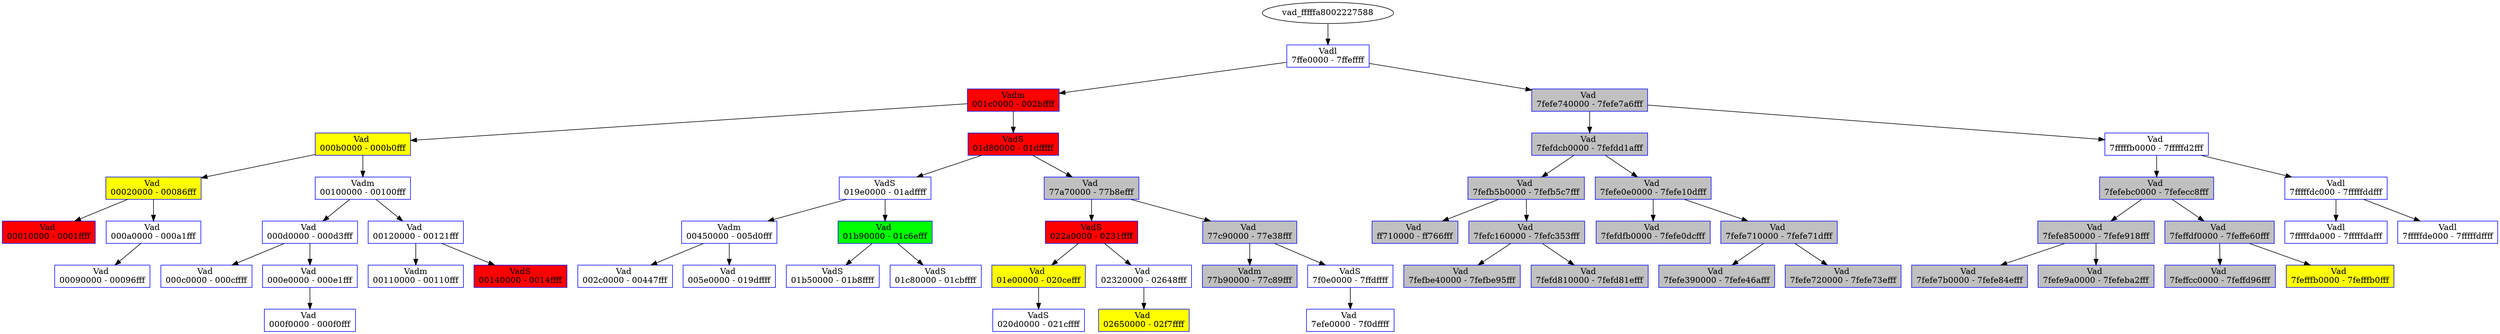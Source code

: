/* Pid:   2692 */
digraph processtree {
graph [rankdir = "TB"];
vad_fffffa8002227588 -> vad_fffffa800226d860
vad_fffffa800226d860 [label = "{ Vadl\n7ffe0000 - 7ffeffff }"shape = "record" color = "blue" style = "filled" fillcolor = "white"];
vad_fffffa800226d860 -> vad_fffffa8001ed05a0
vad_fffffa8001ed05a0 [label = "{ Vadm\n001c0000 - 002bffff }"shape = "record" color = "blue" style = "filled" fillcolor = "red"];
vad_fffffa8001ed05a0 -> vad_fffffa800226bc20
vad_fffffa800226bc20 [label = "{ Vad \n000b0000 - 000b0fff }"shape = "record" color = "blue" style = "filled" fillcolor = "yellow"];
vad_fffffa800226bc20 -> vad_fffffa800224eb90
vad_fffffa800224eb90 [label = "{ Vad \n00020000 - 00086fff }"shape = "record" color = "blue" style = "filled" fillcolor = "yellow"];
vad_fffffa800224eb90 -> vad_fffffa800222ba40
vad_fffffa800222ba40 [label = "{ Vad \n00010000 - 0001ffff }"shape = "record" color = "blue" style = "filled" fillcolor = "red"];
vad_fffffa800224eb90 -> vad_fffffa800222c0b0
vad_fffffa800222c0b0 [label = "{ Vad \n000a0000 - 000a1fff }"shape = "record" color = "blue" style = "filled" fillcolor = "white"];
vad_fffffa800222c0b0 -> vad_fffffa800224f010
vad_fffffa800224f010 [label = "{ Vad \n00090000 - 00096fff }"shape = "record" color = "blue" style = "filled" fillcolor = "white"];
vad_fffffa800226bc20 -> vad_fffffa8001f28220
vad_fffffa8001f28220 [label = "{ Vadm\n00100000 - 00100fff }"shape = "record" color = "blue" style = "filled" fillcolor = "white"];
vad_fffffa8001f28220 -> vad_fffffa8002272dd0
vad_fffffa8002272dd0 [label = "{ Vad \n000d0000 - 000d3fff }"shape = "record" color = "blue" style = "filled" fillcolor = "white"];
vad_fffffa8002272dd0 -> vad_fffffa800224b5d0
vad_fffffa800224b5d0 [label = "{ Vad \n000c0000 - 000cffff }"shape = "record" color = "blue" style = "filled" fillcolor = "white"];
vad_fffffa8002272dd0 -> vad_fffffa8001f5f3f0
vad_fffffa8001f5f3f0 [label = "{ Vad \n000e0000 - 000e1fff }"shape = "record" color = "blue" style = "filled" fillcolor = "white"];
vad_fffffa8001f5f3f0 -> vad_fffffa8001c6b990
vad_fffffa8001c6b990 [label = "{ Vad \n000f0000 - 000f0fff }"shape = "record" color = "blue" style = "filled" fillcolor = "white"];
vad_fffffa8001f28220 -> vad_fffffa800225eef0
vad_fffffa800225eef0 [label = "{ Vad \n00120000 - 00121fff }"shape = "record" color = "blue" style = "filled" fillcolor = "white"];
vad_fffffa800225eef0 -> vad_fffffa8002267b10
vad_fffffa8002267b10 [label = "{ Vadm\n00110000 - 00110fff }"shape = "record" color = "blue" style = "filled" fillcolor = "white"];
vad_fffffa800225eef0 -> vad_fffffa80021790d0
vad_fffffa80021790d0 [label = "{ VadS\n00140000 - 0014ffff }"shape = "record" color = "blue" style = "filled" fillcolor = "red"];
vad_fffffa8001ed05a0 -> vad_fffffa8001f76a30
vad_fffffa8001f76a30 [label = "{ VadS\n01d80000 - 01dfffff }"shape = "record" color = "blue" style = "filled" fillcolor = "red"];
vad_fffffa8001f76a30 -> vad_fffffa8002254d40
vad_fffffa8002254d40 [label = "{ VadS\n019e0000 - 01adffff }"shape = "record" color = "blue" style = "filled" fillcolor = "white"];
vad_fffffa8002254d40 -> vad_fffffa8001ca5910
vad_fffffa8001ca5910 [label = "{ Vadm\n00450000 - 005d0fff }"shape = "record" color = "blue" style = "filled" fillcolor = "white"];
vad_fffffa8001ca5910 -> vad_fffffa80022133e0
vad_fffffa80022133e0 [label = "{ Vad \n002c0000 - 00447fff }"shape = "record" color = "blue" style = "filled" fillcolor = "white"];
vad_fffffa8001ca5910 -> vad_fffffa80022354f0
vad_fffffa80022354f0 [label = "{ Vad \n005e0000 - 019dffff }"shape = "record" color = "blue" style = "filled" fillcolor = "white"];
vad_fffffa8002254d40 -> vad_fffffa8002268d70
vad_fffffa8002268d70 [label = "{ Vad \n01b90000 - 01c6efff }"shape = "record" color = "blue" style = "filled" fillcolor = "green"];
vad_fffffa8002268d70 -> vad_fffffa8002266800
vad_fffffa8002266800 [label = "{ VadS\n01b50000 - 01b8ffff }"shape = "record" color = "blue" style = "filled" fillcolor = "white"];
vad_fffffa8002268d70 -> vad_fffffa8002228170
vad_fffffa8002228170 [label = "{ VadS\n01c80000 - 01cbffff }"shape = "record" color = "blue" style = "filled" fillcolor = "white"];
vad_fffffa8001f76a30 -> vad_fffffa80021a12a0
vad_fffffa80021a12a0 [label = "{ Vad \n77a70000 - 77b8efff }"shape = "record" color = "blue" style = "filled" fillcolor = "gray"];
vad_fffffa80021a12a0 -> vad_fffffa80022aaa60
vad_fffffa80022aaa60 [label = "{ VadS\n022a0000 - 0231ffff }"shape = "record" color = "blue" style = "filled" fillcolor = "red"];
vad_fffffa80022aaa60 -> vad_fffffa8002261210
vad_fffffa8002261210 [label = "{ Vad \n01e00000 - 020cefff }"shape = "record" color = "blue" style = "filled" fillcolor = "yellow"];
vad_fffffa8002261210 -> vad_fffffa80020ee270
vad_fffffa80020ee270 [label = "{ VadS\n020d0000 - 021cffff }"shape = "record" color = "blue" style = "filled" fillcolor = "white"];
vad_fffffa80022aaa60 -> vad_fffffa800225e150
vad_fffffa800225e150 [label = "{ Vad \n02320000 - 02648fff }"shape = "record" color = "blue" style = "filled" fillcolor = "white"];
vad_fffffa800225e150 -> vad_fffffa80022604c0
vad_fffffa80022604c0 [label = "{ Vad \n02650000 - 02f7ffff }"shape = "record" color = "blue" style = "filled" fillcolor = "yellow"];
vad_fffffa80021a12a0 -> vad_fffffa800222ce60
vad_fffffa800222ce60 [label = "{ Vad \n77c90000 - 77e38fff }"shape = "record" color = "blue" style = "filled" fillcolor = "gray"];
vad_fffffa800222ce60 -> vad_fffffa8001e3ea60
vad_fffffa8001e3ea60 [label = "{ Vadm\n77b90000 - 77c89fff }"shape = "record" color = "blue" style = "filled" fillcolor = "gray"];
vad_fffffa800222ce60 -> vad_fffffa80021e4e40
vad_fffffa80021e4e40 [label = "{ VadS\n7f0e0000 - 7ffdffff }"shape = "record" color = "blue" style = "filled" fillcolor = "white"];
vad_fffffa80021e4e40 -> vad_fffffa800224eb00
vad_fffffa800224eb00 [label = "{ Vad \n7efe0000 - 7f0dffff }"shape = "record" color = "blue" style = "filled" fillcolor = "white"];
vad_fffffa800226d860 -> vad_fffffa80022283a0
vad_fffffa80022283a0 [label = "{ Vad \n7fefe740000 - 7fefe7a6fff }"shape = "record" color = "blue" style = "filled" fillcolor = "gray"];
vad_fffffa80022283a0 -> vad_fffffa8002235a70
vad_fffffa8002235a70 [label = "{ Vad \n7fefdcb0000 - 7fefdd1afff }"shape = "record" color = "blue" style = "filled" fillcolor = "gray"];
vad_fffffa8002235a70 -> vad_fffffa8001f08c50
vad_fffffa8001f08c50 [label = "{ Vad \n7fefb5b0000 - 7fefb5c7fff }"shape = "record" color = "blue" style = "filled" fillcolor = "gray"];
vad_fffffa8001f08c50 -> vad_fffffa8002229760
vad_fffffa8002229760 [label = "{ Vad \nff710000 - ff766fff }"shape = "record" color = "blue" style = "filled" fillcolor = "gray"];
vad_fffffa8001f08c50 -> vad_fffffa8002270b70
vad_fffffa8002270b70 [label = "{ Vad \n7fefc160000 - 7fefc353fff }"shape = "record" color = "blue" style = "filled" fillcolor = "gray"];
vad_fffffa8002270b70 -> vad_fffffa800226bcb0
vad_fffffa800226bcb0 [label = "{ Vad \n7fefbe40000 - 7fefbe95fff }"shape = "record" color = "blue" style = "filled" fillcolor = "gray"];
vad_fffffa8002270b70 -> vad_fffffa8001ff2cc0
vad_fffffa8001ff2cc0 [label = "{ Vad \n7fefd810000 - 7fefd81efff }"shape = "record" color = "blue" style = "filled" fillcolor = "gray"];
vad_fffffa8002235a70 -> vad_fffffa800222ab90
vad_fffffa800222ab90 [label = "{ Vad \n7fefe0e0000 - 7fefe10dfff }"shape = "record" color = "blue" style = "filled" fillcolor = "gray"];
vad_fffffa800222ab90 -> vad_fffffa800224f0c0
vad_fffffa800224f0c0 [label = "{ Vad \n7fefdfb0000 - 7fefe0dcfff }"shape = "record" color = "blue" style = "filled" fillcolor = "gray"];
vad_fffffa800222ab90 -> vad_fffffa80021d2e80
vad_fffffa80021d2e80 [label = "{ Vad \n7fefe710000 - 7fefe71dfff }"shape = "record" color = "blue" style = "filled" fillcolor = "gray"];
vad_fffffa80021d2e80 -> vad_fffffa8002254620
vad_fffffa8002254620 [label = "{ Vad \n7fefe390000 - 7fefe46afff }"shape = "record" color = "blue" style = "filled" fillcolor = "gray"];
vad_fffffa80021d2e80 -> vad_fffffa8002260b10
vad_fffffa8002260b10 [label = "{ Vad \n7fefe720000 - 7fefe73efff }"shape = "record" color = "blue" style = "filled" fillcolor = "gray"];
vad_fffffa80022283a0 -> vad_fffffa8002257b60
vad_fffffa8002257b60 [label = "{ Vad \n7fffffb0000 - 7fffffd2fff }"shape = "record" color = "blue" style = "filled" fillcolor = "white"];
vad_fffffa8002257b60 -> vad_fffffa800222ac20
vad_fffffa800222ac20 [label = "{ Vad \n7fefebc0000 - 7fefecc8fff }"shape = "record" color = "blue" style = "filled" fillcolor = "gray"];
vad_fffffa800222ac20 -> vad_fffffa80022339c0
vad_fffffa80022339c0 [label = "{ Vad \n7fefe850000 - 7fefe918fff }"shape = "record" color = "blue" style = "filled" fillcolor = "gray"];
vad_fffffa80022339c0 -> vad_fffffa800224abf0
vad_fffffa800224abf0 [label = "{ Vad \n7fefe7b0000 - 7fefe84efff }"shape = "record" color = "blue" style = "filled" fillcolor = "gray"];
vad_fffffa80022339c0 -> vad_fffffa8002233ae0
vad_fffffa8002233ae0 [label = "{ Vad \n7fefe9a0000 - 7fefeba2fff }"shape = "record" color = "blue" style = "filled" fillcolor = "gray"];
vad_fffffa800222ac20 -> vad_fffffa800226b100
vad_fffffa800226b100 [label = "{ Vad \n7feffdf0000 - 7feffe60fff }"shape = "record" color = "blue" style = "filled" fillcolor = "gray"];
vad_fffffa800226b100 -> vad_fffffa8002235610
vad_fffffa8002235610 [label = "{ Vad \n7feffcc0000 - 7feffd96fff }"shape = "record" color = "blue" style = "filled" fillcolor = "gray"];
vad_fffffa800226b100 -> vad_fffffa8002223a70
vad_fffffa8002223a70 [label = "{ Vad \n7fefffb0000 - 7fefffb0fff }"shape = "record" color = "blue" style = "filled" fillcolor = "yellow"];
vad_fffffa8002257b60 -> vad_fffffa800219f0a0
vad_fffffa800219f0a0 [label = "{ Vadl\n7fffffdc000 - 7fffffddfff }"shape = "record" color = "blue" style = "filled" fillcolor = "white"];
vad_fffffa800219f0a0 -> vad_fffffa8001c3b900
vad_fffffa8001c3b900 [label = "{ Vadl\n7fffffda000 - 7fffffdafff }"shape = "record" color = "blue" style = "filled" fillcolor = "white"];
vad_fffffa800219f0a0 -> vad_fffffa80021a0b00
vad_fffffa80021a0b00 [label = "{ Vadl\n7fffffde000 - 7fffffdffff }"shape = "record" color = "blue" style = "filled" fillcolor = "white"];
}
